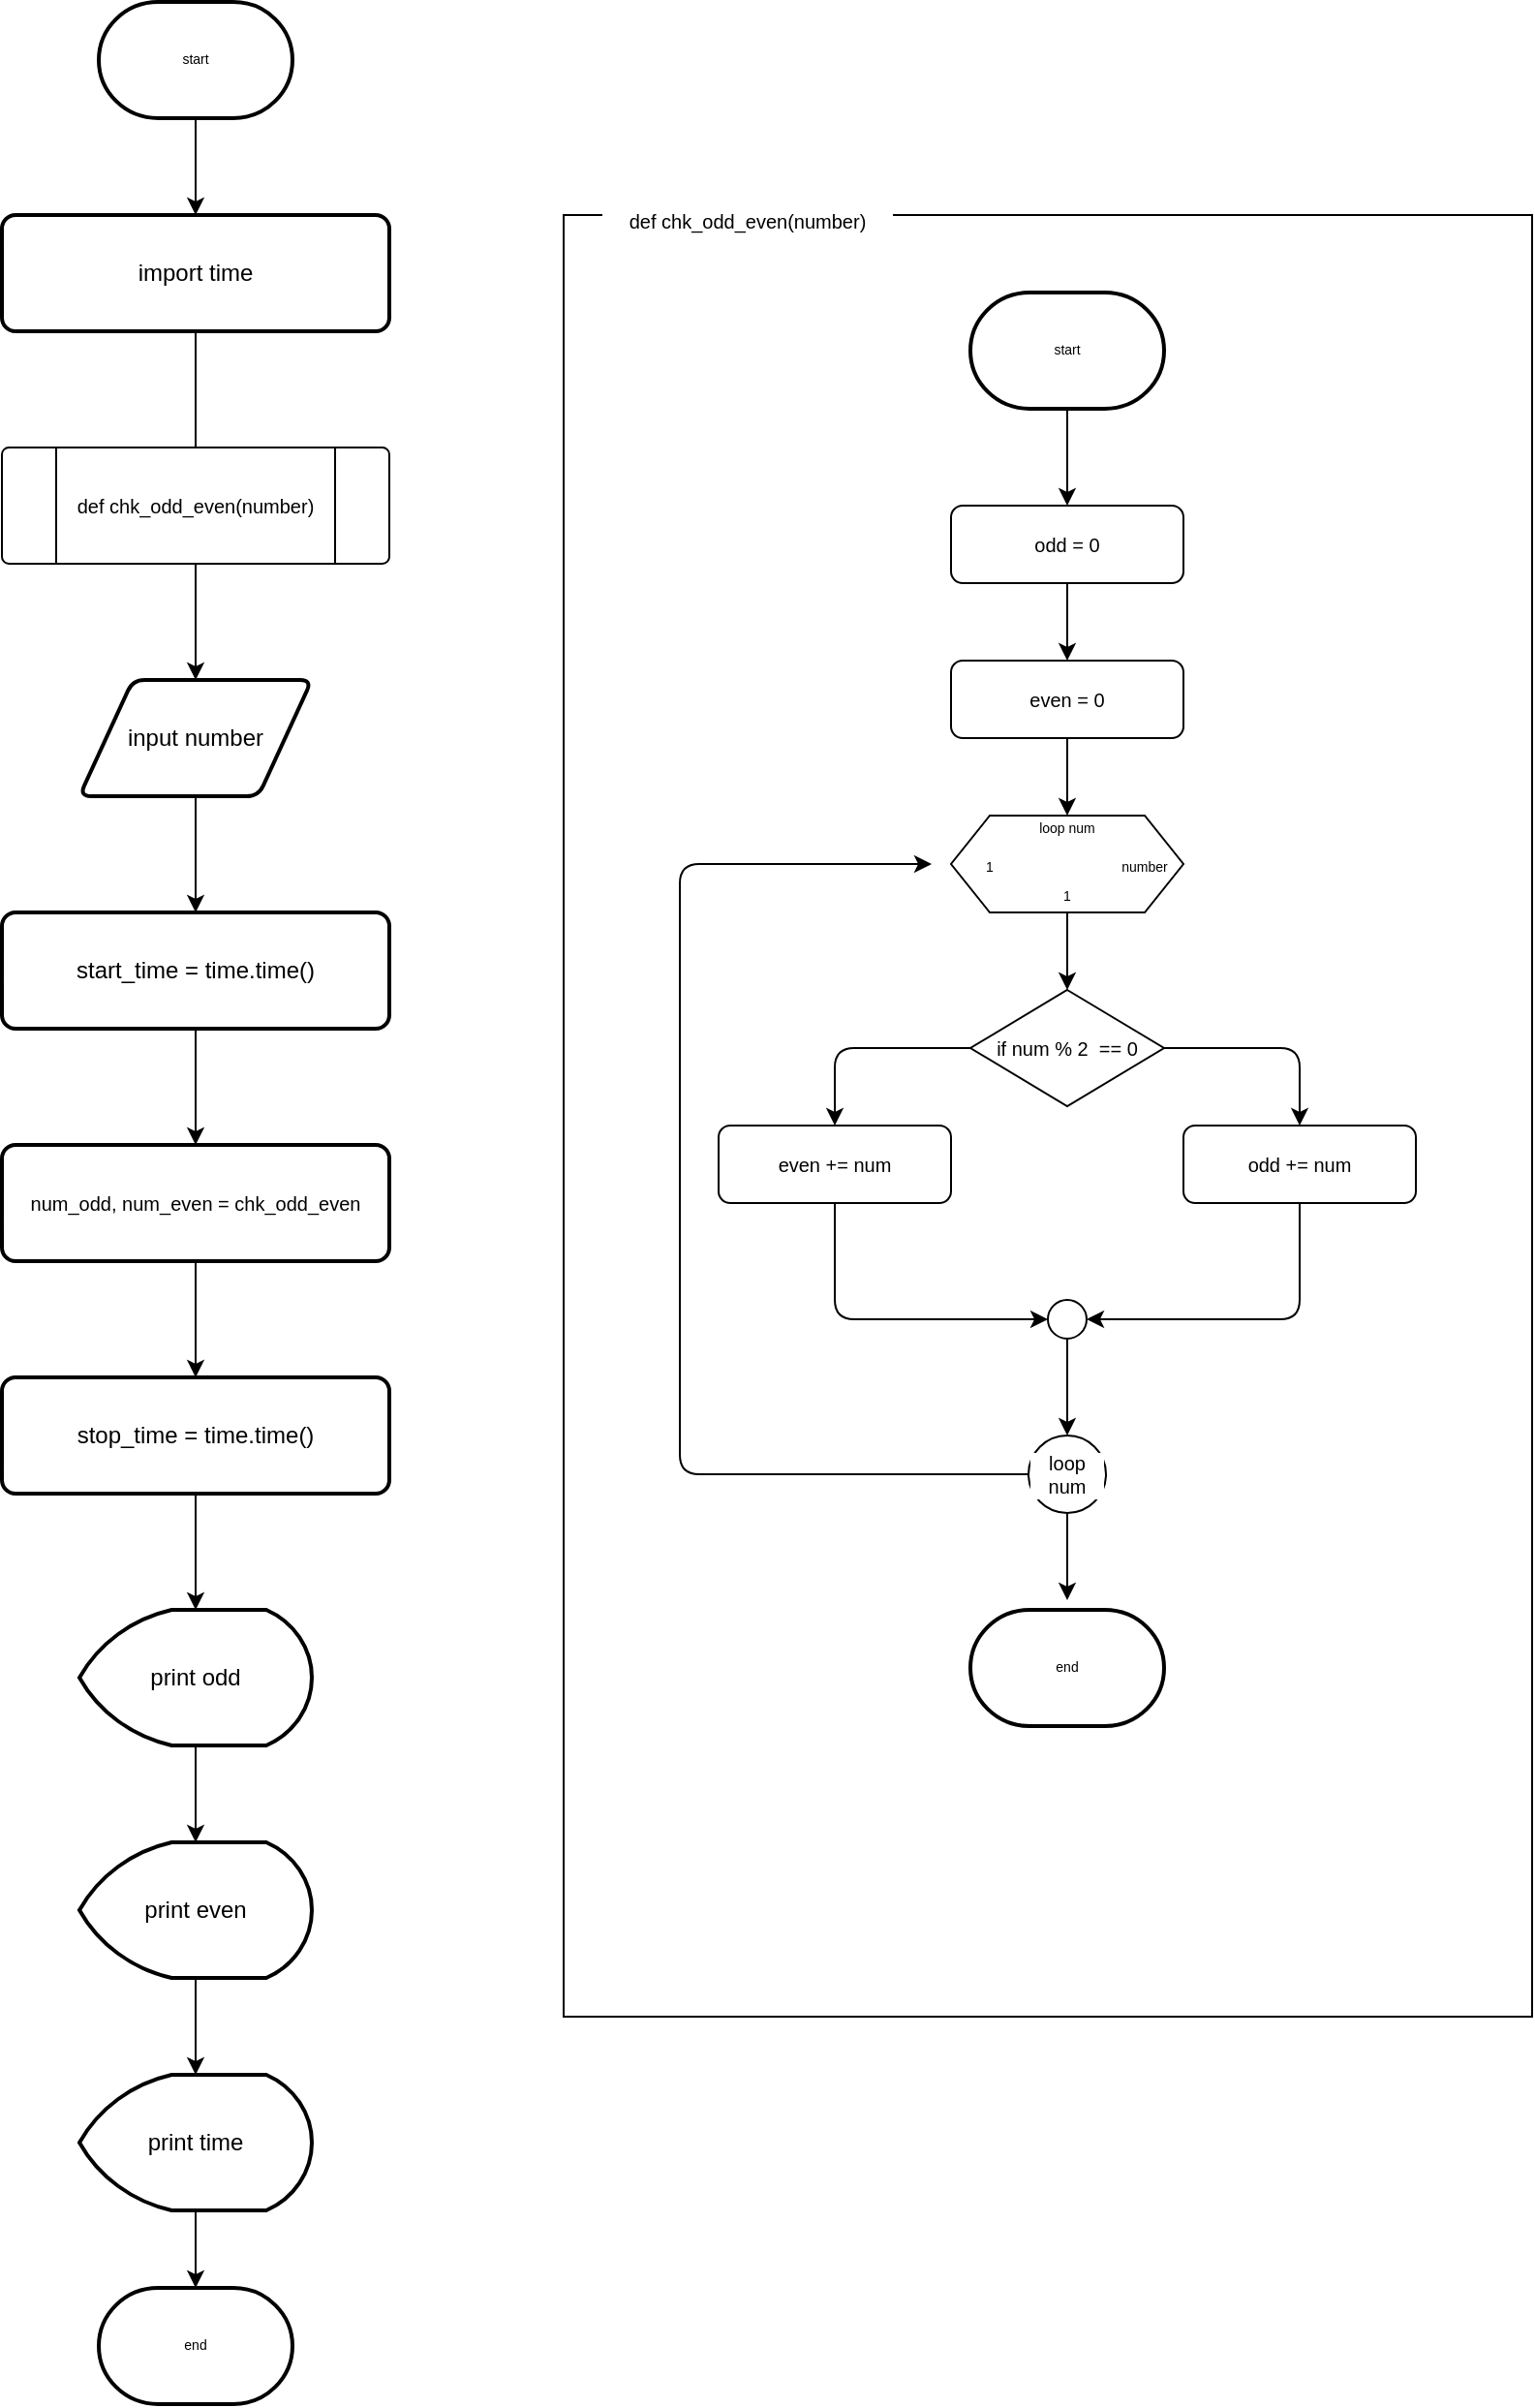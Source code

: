 <mxfile>
    <diagram id="QOdAi1ptlswzDJNRVzpW" name="Page-1">
        <mxGraphModel dx="2004" dy="1186" grid="1" gridSize="10" guides="1" tooltips="1" connect="1" arrows="1" fold="1" page="1" pageScale="1" pageWidth="850" pageHeight="1100" math="0" shadow="0">
            <root>
                <mxCell id="0"/>
                <mxCell id="1" parent="0"/>
                <mxCell id="32" value="" style="rounded=0;whiteSpace=wrap;html=1;fontSize=10;fillColor=none;movable=0;resizable=0;rotatable=0;deletable=0;editable=0;connectable=0;" vertex="1" parent="1">
                    <mxGeometry x="330" y="250" width="500" height="930" as="geometry"/>
                </mxCell>
                <mxCell id="18" value="" style="edgeStyle=none;html=1;fontSize=10;" edge="1" parent="1" target="3">
                    <mxGeometry relative="1" as="geometry">
                        <mxPoint x="140" y="200" as="sourcePoint"/>
                    </mxGeometry>
                </mxCell>
                <mxCell id="19" value="" style="edgeStyle=none;html=1;fontSize=10;" edge="1" parent="1" source="3" target="17">
                    <mxGeometry relative="1" as="geometry"/>
                </mxCell>
                <mxCell id="3" value="import time" style="rounded=1;whiteSpace=wrap;html=1;absoluteArcSize=1;arcSize=14;strokeWidth=2;" parent="1" vertex="1">
                    <mxGeometry x="40" y="250" width="200" height="60" as="geometry"/>
                </mxCell>
                <mxCell id="20" value="" style="edgeStyle=none;html=1;fontSize=10;" edge="1" parent="1" source="4" target="5">
                    <mxGeometry relative="1" as="geometry"/>
                </mxCell>
                <mxCell id="4" value="" style="verticalLabelPosition=bottom;verticalAlign=top;html=1;shape=process;whiteSpace=wrap;rounded=1;size=0.14;arcSize=6;" parent="1" vertex="1">
                    <mxGeometry x="40" y="370" width="200" height="60" as="geometry"/>
                </mxCell>
                <mxCell id="21" value="" style="edgeStyle=none;html=1;fontSize=10;" edge="1" parent="1" source="5" target="10">
                    <mxGeometry relative="1" as="geometry"/>
                </mxCell>
                <mxCell id="5" value="input number" style="shape=parallelogram;html=1;strokeWidth=2;perimeter=parallelogramPerimeter;whiteSpace=wrap;rounded=1;arcSize=12;size=0.23;" parent="1" vertex="1">
                    <mxGeometry x="80" y="490" width="120" height="60" as="geometry"/>
                </mxCell>
                <mxCell id="22" value="" style="edgeStyle=none;html=1;fontSize=10;" edge="1" parent="1" source="10" target="11">
                    <mxGeometry relative="1" as="geometry"/>
                </mxCell>
                <mxCell id="10" value="start_time = time.time()" style="rounded=1;whiteSpace=wrap;html=1;absoluteArcSize=1;arcSize=14;strokeWidth=2;" vertex="1" parent="1">
                    <mxGeometry x="40" y="610" width="200" height="60" as="geometry"/>
                </mxCell>
                <mxCell id="23" value="" style="edgeStyle=none;html=1;fontSize=10;" edge="1" parent="1" source="11" target="12">
                    <mxGeometry relative="1" as="geometry"/>
                </mxCell>
                <mxCell id="11" value="num_odd, num_even = chk_odd_even" style="rounded=1;whiteSpace=wrap;html=1;absoluteArcSize=1;arcSize=14;strokeWidth=2;fontSize=10;" vertex="1" parent="1">
                    <mxGeometry x="40" y="730" width="200" height="60" as="geometry"/>
                </mxCell>
                <mxCell id="24" value="" style="edgeStyle=none;html=1;fontSize=10;" edge="1" parent="1" source="12" target="13">
                    <mxGeometry relative="1" as="geometry"/>
                </mxCell>
                <mxCell id="12" value="stop_time = time.time()" style="rounded=1;whiteSpace=wrap;html=1;absoluteArcSize=1;arcSize=14;strokeWidth=2;" vertex="1" parent="1">
                    <mxGeometry x="40" y="850" width="200" height="60" as="geometry"/>
                </mxCell>
                <mxCell id="25" value="" style="edgeStyle=none;html=1;fontSize=10;" edge="1" parent="1" source="13" target="14">
                    <mxGeometry relative="1" as="geometry"/>
                </mxCell>
                <mxCell id="13" value="print odd" style="strokeWidth=2;html=1;shape=mxgraph.flowchart.display;whiteSpace=wrap;" vertex="1" parent="1">
                    <mxGeometry x="80" y="970" width="120" height="70" as="geometry"/>
                </mxCell>
                <mxCell id="26" value="" style="edgeStyle=none;html=1;fontSize=10;" edge="1" parent="1" source="14" target="15">
                    <mxGeometry relative="1" as="geometry"/>
                </mxCell>
                <mxCell id="14" value="print even" style="strokeWidth=2;html=1;shape=mxgraph.flowchart.display;whiteSpace=wrap;" vertex="1" parent="1">
                    <mxGeometry x="80" y="1090" width="120" height="70" as="geometry"/>
                </mxCell>
                <mxCell id="27" value="" style="edgeStyle=none;html=1;fontSize=10;" edge="1" parent="1" source="15">
                    <mxGeometry relative="1" as="geometry">
                        <mxPoint x="140" y="1320" as="targetPoint"/>
                    </mxGeometry>
                </mxCell>
                <mxCell id="15" value="print time" style="strokeWidth=2;html=1;shape=mxgraph.flowchart.display;whiteSpace=wrap;" vertex="1" parent="1">
                    <mxGeometry x="80" y="1210" width="120" height="70" as="geometry"/>
                </mxCell>
                <mxCell id="17" value="def chk_odd_even(number)" style="text;html=1;strokeColor=none;fillColor=none;align=center;verticalAlign=middle;whiteSpace=wrap;rounded=0;fontSize=10;" vertex="1" parent="1">
                    <mxGeometry x="65" y="387.5" width="150" height="25" as="geometry"/>
                </mxCell>
                <mxCell id="33" value="def chk_odd_even(number)" style="text;html=1;strokeColor=none;fillColor=default;align=center;verticalAlign=middle;whiteSpace=wrap;rounded=0;fontSize=10;labelBackgroundColor=default;labelBorderColor=none;" vertex="1" parent="1">
                    <mxGeometry x="350" y="240" width="150" height="25" as="geometry"/>
                </mxCell>
                <mxCell id="52" value="" style="edgeStyle=none;html=1;fontSize=7;" edge="1" parent="1" target="39">
                    <mxGeometry relative="1" as="geometry">
                        <mxPoint x="590" y="350" as="sourcePoint"/>
                    </mxGeometry>
                </mxCell>
                <mxCell id="38" value="" style="shape=hexagon;perimeter=hexagonPerimeter2;whiteSpace=wrap;html=1;fixedSize=1;labelBackgroundColor=default;labelBorderColor=none;fontSize=10;fillColor=none;" vertex="1" parent="1">
                    <mxGeometry x="530" y="560" width="120" height="50" as="geometry"/>
                </mxCell>
                <mxCell id="55" style="edgeStyle=none;html=1;entryX=0.5;entryY=0;entryDx=0;entryDy=0;fontSize=7;" edge="1" parent="1" source="39" target="40">
                    <mxGeometry relative="1" as="geometry"/>
                </mxCell>
                <mxCell id="39" value="odd = 0" style="rounded=1;whiteSpace=wrap;html=1;labelBackgroundColor=default;labelBorderColor=none;fontSize=10;fillColor=none;" vertex="1" parent="1">
                    <mxGeometry x="530" y="400" width="120" height="40" as="geometry"/>
                </mxCell>
                <mxCell id="57" style="edgeStyle=none;html=1;entryX=0.5;entryY=0.333;entryDx=0;entryDy=0;entryPerimeter=0;fontSize=7;" edge="1" parent="1" source="40" target="48">
                    <mxGeometry relative="1" as="geometry"/>
                </mxCell>
                <mxCell id="40" value="even = 0" style="rounded=1;whiteSpace=wrap;html=1;labelBackgroundColor=default;labelBorderColor=none;fontSize=10;fillColor=none;" vertex="1" parent="1">
                    <mxGeometry x="530" y="480" width="120" height="40" as="geometry"/>
                </mxCell>
                <mxCell id="59" style="edgeStyle=none;html=1;entryX=0.5;entryY=0;entryDx=0;entryDy=0;fontSize=7;" edge="1" parent="1" source="41" target="43">
                    <mxGeometry relative="1" as="geometry">
                        <Array as="points">
                            <mxPoint x="470" y="680"/>
                        </Array>
                    </mxGeometry>
                </mxCell>
                <mxCell id="60" style="edgeStyle=none;html=1;entryX=0.5;entryY=0;entryDx=0;entryDy=0;fontSize=7;" edge="1" parent="1" source="41" target="44">
                    <mxGeometry relative="1" as="geometry">
                        <Array as="points">
                            <mxPoint x="710" y="680"/>
                        </Array>
                    </mxGeometry>
                </mxCell>
                <mxCell id="41" value="if num % 2&amp;nbsp; == 0" style="rhombus;whiteSpace=wrap;html=1;labelBackgroundColor=default;labelBorderColor=none;fontSize=10;fillColor=none;" vertex="1" parent="1">
                    <mxGeometry x="540" y="650" width="100" height="60" as="geometry"/>
                </mxCell>
                <mxCell id="61" style="edgeStyle=none;html=1;entryX=0;entryY=0.5;entryDx=0;entryDy=0;fontSize=7;" edge="1" parent="1" source="43" target="45">
                    <mxGeometry relative="1" as="geometry">
                        <Array as="points">
                            <mxPoint x="470" y="820"/>
                        </Array>
                    </mxGeometry>
                </mxCell>
                <mxCell id="43" value="even += num" style="rounded=1;whiteSpace=wrap;html=1;labelBackgroundColor=default;labelBorderColor=none;fontSize=10;fillColor=none;" vertex="1" parent="1">
                    <mxGeometry x="410" y="720" width="120" height="40" as="geometry"/>
                </mxCell>
                <mxCell id="62" style="edgeStyle=none;html=1;entryX=1;entryY=0.5;entryDx=0;entryDy=0;fontSize=7;" edge="1" parent="1" source="44" target="45">
                    <mxGeometry relative="1" as="geometry">
                        <Array as="points">
                            <mxPoint x="710" y="820"/>
                        </Array>
                    </mxGeometry>
                </mxCell>
                <mxCell id="44" value="odd += num" style="rounded=1;whiteSpace=wrap;html=1;labelBackgroundColor=default;labelBorderColor=none;fontSize=10;fillColor=none;" vertex="1" parent="1">
                    <mxGeometry x="650" y="720" width="120" height="40" as="geometry"/>
                </mxCell>
                <mxCell id="63" style="edgeStyle=none;html=1;entryX=0.5;entryY=0;entryDx=0;entryDy=0;fontSize=7;" edge="1" parent="1" source="45" target="46">
                    <mxGeometry relative="1" as="geometry"/>
                </mxCell>
                <mxCell id="45" value="" style="ellipse;whiteSpace=wrap;html=1;aspect=fixed;labelBackgroundColor=default;labelBorderColor=none;fontSize=10;fillColor=none;" vertex="1" parent="1">
                    <mxGeometry x="580" y="810" width="20" height="20" as="geometry"/>
                </mxCell>
                <mxCell id="64" value="" style="edgeStyle=none;html=1;fontSize=7;" edge="1" parent="1" source="46">
                    <mxGeometry relative="1" as="geometry">
                        <mxPoint x="590" y="965" as="targetPoint"/>
                    </mxGeometry>
                </mxCell>
                <mxCell id="65" style="edgeStyle=none;html=1;entryX=0;entryY=0.5;entryDx=0;entryDy=0;fontSize=7;" edge="1" parent="1" source="46" target="49">
                    <mxGeometry relative="1" as="geometry">
                        <Array as="points">
                            <mxPoint x="390" y="900"/>
                            <mxPoint x="390" y="585"/>
                        </Array>
                    </mxGeometry>
                </mxCell>
                <mxCell id="46" value="loop num" style="ellipse;whiteSpace=wrap;html=1;aspect=fixed;labelBackgroundColor=default;labelBorderColor=none;fontSize=10;fillColor=none;" vertex="1" parent="1">
                    <mxGeometry x="570" y="880" width="40" height="40" as="geometry"/>
                </mxCell>
                <mxCell id="48" value="&lt;font style=&quot;font-size: 7px;&quot;&gt;loop num&lt;/font&gt;" style="text;html=1;strokeColor=none;fillColor=none;align=center;verticalAlign=middle;whiteSpace=wrap;rounded=0;labelBackgroundColor=none;labelBorderColor=none;fontSize=10;" vertex="1" parent="1">
                    <mxGeometry x="560" y="550" width="60" height="30" as="geometry"/>
                </mxCell>
                <mxCell id="49" value="&lt;font style=&quot;font-size: 7px;&quot;&gt;1&lt;/font&gt;" style="text;html=1;strokeColor=none;fillColor=none;align=center;verticalAlign=middle;whiteSpace=wrap;rounded=0;labelBackgroundColor=none;labelBorderColor=none;fontSize=10;" vertex="1" parent="1">
                    <mxGeometry x="520" y="570" width="60" height="30" as="geometry"/>
                </mxCell>
                <mxCell id="50" value="&lt;span style=&quot;font-size: 7px;&quot;&gt;number&lt;/span&gt;" style="text;html=1;strokeColor=none;fillColor=none;align=center;verticalAlign=middle;whiteSpace=wrap;rounded=0;labelBackgroundColor=none;labelBorderColor=none;fontSize=10;" vertex="1" parent="1">
                    <mxGeometry x="600" y="570" width="60" height="30" as="geometry"/>
                </mxCell>
                <mxCell id="58" value="" style="edgeStyle=none;html=1;fontSize=7;" edge="1" parent="1" source="51" target="41">
                    <mxGeometry relative="1" as="geometry"/>
                </mxCell>
                <mxCell id="51" value="&lt;font style=&quot;font-size: 7px;&quot;&gt;1&lt;/font&gt;" style="text;html=1;strokeColor=none;fillColor=none;align=center;verticalAlign=middle;whiteSpace=wrap;rounded=0;labelBackgroundColor=none;labelBorderColor=none;fontSize=10;" vertex="1" parent="1">
                    <mxGeometry x="560" y="590" width="60" height="20" as="geometry"/>
                </mxCell>
                <mxCell id="67" value="start" style="strokeWidth=2;html=1;shape=mxgraph.flowchart.terminator;whiteSpace=wrap;labelBackgroundColor=none;labelBorderColor=none;fontSize=7;fillColor=none;" vertex="1" parent="1">
                    <mxGeometry x="540" y="290" width="100" height="60" as="geometry"/>
                </mxCell>
                <mxCell id="68" value="end" style="strokeWidth=2;html=1;shape=mxgraph.flowchart.terminator;whiteSpace=wrap;labelBackgroundColor=none;labelBorderColor=none;fontSize=7;fillColor=none;" vertex="1" parent="1">
                    <mxGeometry x="540" y="970" width="100" height="60" as="geometry"/>
                </mxCell>
                <mxCell id="69" value="end" style="strokeWidth=2;html=1;shape=mxgraph.flowchart.terminator;whiteSpace=wrap;labelBackgroundColor=none;labelBorderColor=none;fontSize=7;fillColor=none;" vertex="1" parent="1">
                    <mxGeometry x="90" y="1320" width="100" height="60" as="geometry"/>
                </mxCell>
                <mxCell id="70" value="start" style="strokeWidth=2;html=1;shape=mxgraph.flowchart.terminator;whiteSpace=wrap;labelBackgroundColor=none;labelBorderColor=none;fontSize=7;fillColor=none;" vertex="1" parent="1">
                    <mxGeometry x="90" y="140" width="100" height="60" as="geometry"/>
                </mxCell>
            </root>
        </mxGraphModel>
    </diagram>
</mxfile>